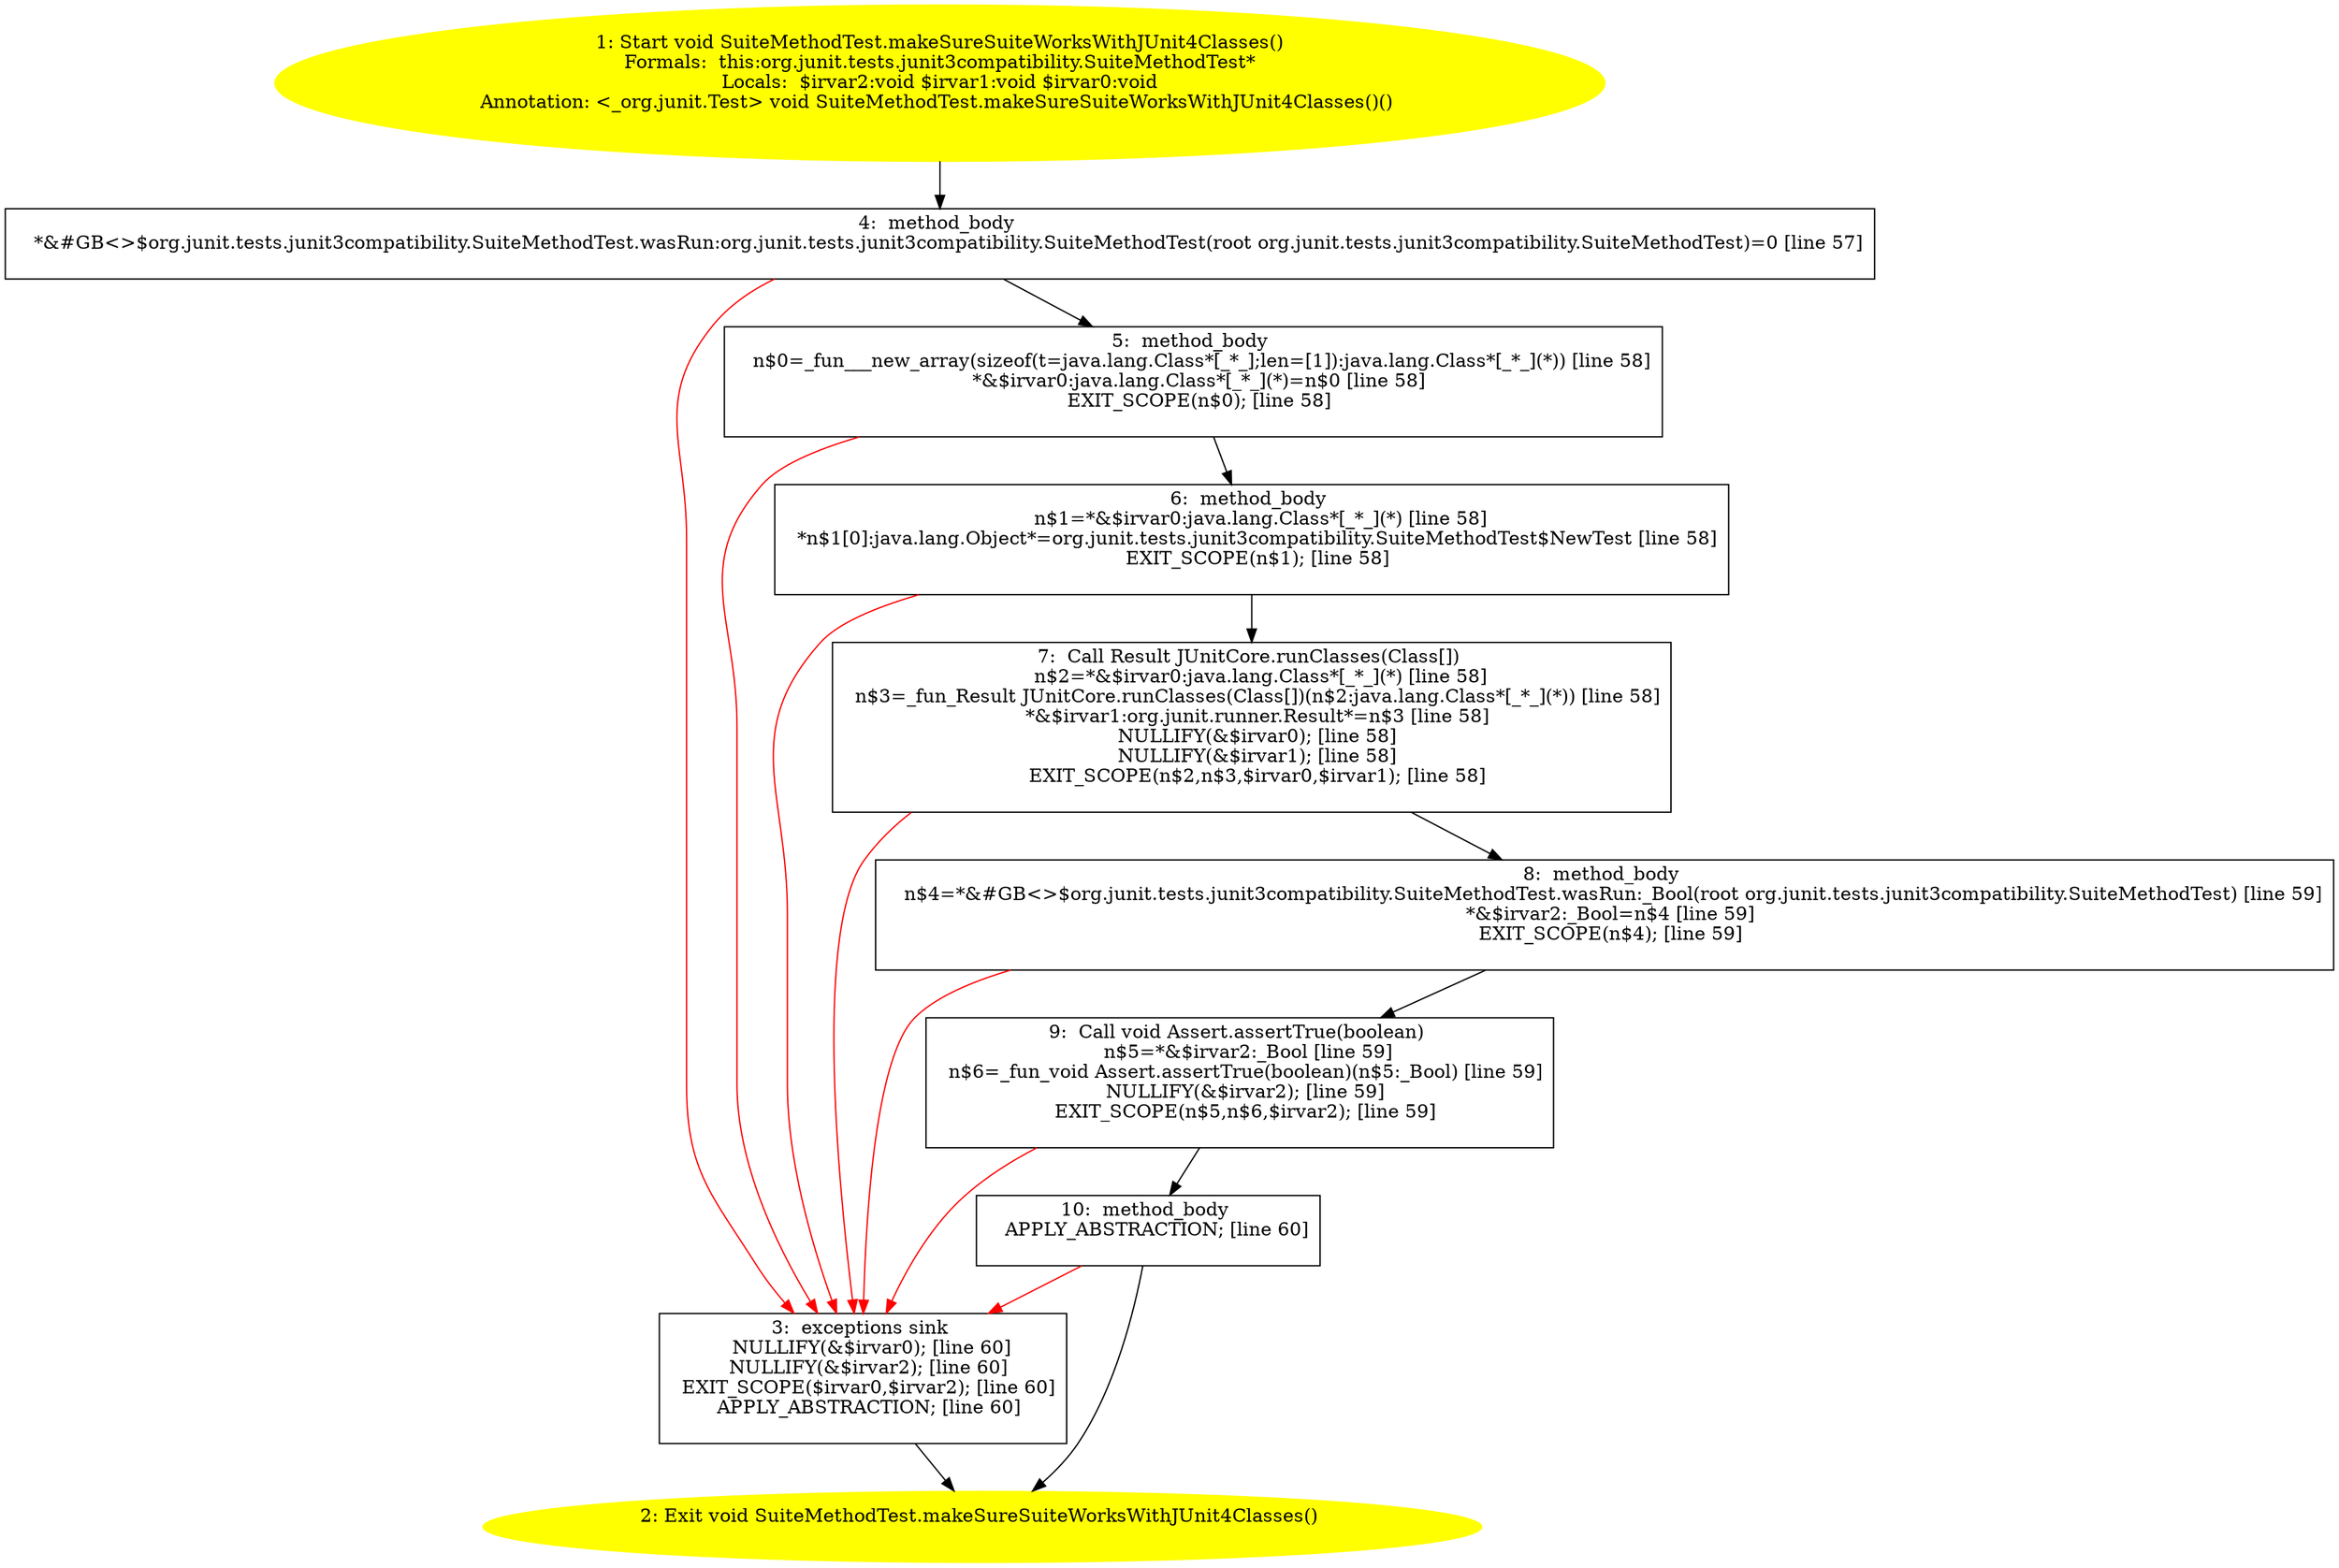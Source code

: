 /* @generated */
digraph cfg {
"org.junit.tests.junit3compatibility.SuiteMethodTest.makeSureSuiteWorksWithJUnit4Classes():void.8491281ee70a0d2dc824d3ef4f207971_1" [label="1: Start void SuiteMethodTest.makeSureSuiteWorksWithJUnit4Classes()\nFormals:  this:org.junit.tests.junit3compatibility.SuiteMethodTest*\nLocals:  $irvar2:void $irvar1:void $irvar0:void\nAnnotation: <_org.junit.Test> void SuiteMethodTest.makeSureSuiteWorksWithJUnit4Classes()() \n  " color=yellow style=filled]
	

	 "org.junit.tests.junit3compatibility.SuiteMethodTest.makeSureSuiteWorksWithJUnit4Classes():void.8491281ee70a0d2dc824d3ef4f207971_1" -> "org.junit.tests.junit3compatibility.SuiteMethodTest.makeSureSuiteWorksWithJUnit4Classes():void.8491281ee70a0d2dc824d3ef4f207971_4" ;
"org.junit.tests.junit3compatibility.SuiteMethodTest.makeSureSuiteWorksWithJUnit4Classes():void.8491281ee70a0d2dc824d3ef4f207971_2" [label="2: Exit void SuiteMethodTest.makeSureSuiteWorksWithJUnit4Classes() \n  " color=yellow style=filled]
	

"org.junit.tests.junit3compatibility.SuiteMethodTest.makeSureSuiteWorksWithJUnit4Classes():void.8491281ee70a0d2dc824d3ef4f207971_3" [label="3:  exceptions sink \n   NULLIFY(&$irvar0); [line 60]\n  NULLIFY(&$irvar2); [line 60]\n  EXIT_SCOPE($irvar0,$irvar2); [line 60]\n  APPLY_ABSTRACTION; [line 60]\n " shape="box"]
	

	 "org.junit.tests.junit3compatibility.SuiteMethodTest.makeSureSuiteWorksWithJUnit4Classes():void.8491281ee70a0d2dc824d3ef4f207971_3" -> "org.junit.tests.junit3compatibility.SuiteMethodTest.makeSureSuiteWorksWithJUnit4Classes():void.8491281ee70a0d2dc824d3ef4f207971_2" ;
"org.junit.tests.junit3compatibility.SuiteMethodTest.makeSureSuiteWorksWithJUnit4Classes():void.8491281ee70a0d2dc824d3ef4f207971_4" [label="4:  method_body \n   *&#GB<>$org.junit.tests.junit3compatibility.SuiteMethodTest.wasRun:org.junit.tests.junit3compatibility.SuiteMethodTest(root org.junit.tests.junit3compatibility.SuiteMethodTest)=0 [line 57]\n " shape="box"]
	

	 "org.junit.tests.junit3compatibility.SuiteMethodTest.makeSureSuiteWorksWithJUnit4Classes():void.8491281ee70a0d2dc824d3ef4f207971_4" -> "org.junit.tests.junit3compatibility.SuiteMethodTest.makeSureSuiteWorksWithJUnit4Classes():void.8491281ee70a0d2dc824d3ef4f207971_5" ;
	 "org.junit.tests.junit3compatibility.SuiteMethodTest.makeSureSuiteWorksWithJUnit4Classes():void.8491281ee70a0d2dc824d3ef4f207971_4" -> "org.junit.tests.junit3compatibility.SuiteMethodTest.makeSureSuiteWorksWithJUnit4Classes():void.8491281ee70a0d2dc824d3ef4f207971_3" [color="red" ];
"org.junit.tests.junit3compatibility.SuiteMethodTest.makeSureSuiteWorksWithJUnit4Classes():void.8491281ee70a0d2dc824d3ef4f207971_5" [label="5:  method_body \n   n$0=_fun___new_array(sizeof(t=java.lang.Class*[_*_];len=[1]):java.lang.Class*[_*_](*)) [line 58]\n  *&$irvar0:java.lang.Class*[_*_](*)=n$0 [line 58]\n  EXIT_SCOPE(n$0); [line 58]\n " shape="box"]
	

	 "org.junit.tests.junit3compatibility.SuiteMethodTest.makeSureSuiteWorksWithJUnit4Classes():void.8491281ee70a0d2dc824d3ef4f207971_5" -> "org.junit.tests.junit3compatibility.SuiteMethodTest.makeSureSuiteWorksWithJUnit4Classes():void.8491281ee70a0d2dc824d3ef4f207971_6" ;
	 "org.junit.tests.junit3compatibility.SuiteMethodTest.makeSureSuiteWorksWithJUnit4Classes():void.8491281ee70a0d2dc824d3ef4f207971_5" -> "org.junit.tests.junit3compatibility.SuiteMethodTest.makeSureSuiteWorksWithJUnit4Classes():void.8491281ee70a0d2dc824d3ef4f207971_3" [color="red" ];
"org.junit.tests.junit3compatibility.SuiteMethodTest.makeSureSuiteWorksWithJUnit4Classes():void.8491281ee70a0d2dc824d3ef4f207971_6" [label="6:  method_body \n   n$1=*&$irvar0:java.lang.Class*[_*_](*) [line 58]\n  *n$1[0]:java.lang.Object*=org.junit.tests.junit3compatibility.SuiteMethodTest$NewTest [line 58]\n  EXIT_SCOPE(n$1); [line 58]\n " shape="box"]
	

	 "org.junit.tests.junit3compatibility.SuiteMethodTest.makeSureSuiteWorksWithJUnit4Classes():void.8491281ee70a0d2dc824d3ef4f207971_6" -> "org.junit.tests.junit3compatibility.SuiteMethodTest.makeSureSuiteWorksWithJUnit4Classes():void.8491281ee70a0d2dc824d3ef4f207971_7" ;
	 "org.junit.tests.junit3compatibility.SuiteMethodTest.makeSureSuiteWorksWithJUnit4Classes():void.8491281ee70a0d2dc824d3ef4f207971_6" -> "org.junit.tests.junit3compatibility.SuiteMethodTest.makeSureSuiteWorksWithJUnit4Classes():void.8491281ee70a0d2dc824d3ef4f207971_3" [color="red" ];
"org.junit.tests.junit3compatibility.SuiteMethodTest.makeSureSuiteWorksWithJUnit4Classes():void.8491281ee70a0d2dc824d3ef4f207971_7" [label="7:  Call Result JUnitCore.runClasses(Class[]) \n   n$2=*&$irvar0:java.lang.Class*[_*_](*) [line 58]\n  n$3=_fun_Result JUnitCore.runClasses(Class[])(n$2:java.lang.Class*[_*_](*)) [line 58]\n  *&$irvar1:org.junit.runner.Result*=n$3 [line 58]\n  NULLIFY(&$irvar0); [line 58]\n  NULLIFY(&$irvar1); [line 58]\n  EXIT_SCOPE(n$2,n$3,$irvar0,$irvar1); [line 58]\n " shape="box"]
	

	 "org.junit.tests.junit3compatibility.SuiteMethodTest.makeSureSuiteWorksWithJUnit4Classes():void.8491281ee70a0d2dc824d3ef4f207971_7" -> "org.junit.tests.junit3compatibility.SuiteMethodTest.makeSureSuiteWorksWithJUnit4Classes():void.8491281ee70a0d2dc824d3ef4f207971_8" ;
	 "org.junit.tests.junit3compatibility.SuiteMethodTest.makeSureSuiteWorksWithJUnit4Classes():void.8491281ee70a0d2dc824d3ef4f207971_7" -> "org.junit.tests.junit3compatibility.SuiteMethodTest.makeSureSuiteWorksWithJUnit4Classes():void.8491281ee70a0d2dc824d3ef4f207971_3" [color="red" ];
"org.junit.tests.junit3compatibility.SuiteMethodTest.makeSureSuiteWorksWithJUnit4Classes():void.8491281ee70a0d2dc824d3ef4f207971_8" [label="8:  method_body \n   n$4=*&#GB<>$org.junit.tests.junit3compatibility.SuiteMethodTest.wasRun:_Bool(root org.junit.tests.junit3compatibility.SuiteMethodTest) [line 59]\n  *&$irvar2:_Bool=n$4 [line 59]\n  EXIT_SCOPE(n$4); [line 59]\n " shape="box"]
	

	 "org.junit.tests.junit3compatibility.SuiteMethodTest.makeSureSuiteWorksWithJUnit4Classes():void.8491281ee70a0d2dc824d3ef4f207971_8" -> "org.junit.tests.junit3compatibility.SuiteMethodTest.makeSureSuiteWorksWithJUnit4Classes():void.8491281ee70a0d2dc824d3ef4f207971_9" ;
	 "org.junit.tests.junit3compatibility.SuiteMethodTest.makeSureSuiteWorksWithJUnit4Classes():void.8491281ee70a0d2dc824d3ef4f207971_8" -> "org.junit.tests.junit3compatibility.SuiteMethodTest.makeSureSuiteWorksWithJUnit4Classes():void.8491281ee70a0d2dc824d3ef4f207971_3" [color="red" ];
"org.junit.tests.junit3compatibility.SuiteMethodTest.makeSureSuiteWorksWithJUnit4Classes():void.8491281ee70a0d2dc824d3ef4f207971_9" [label="9:  Call void Assert.assertTrue(boolean) \n   n$5=*&$irvar2:_Bool [line 59]\n  n$6=_fun_void Assert.assertTrue(boolean)(n$5:_Bool) [line 59]\n  NULLIFY(&$irvar2); [line 59]\n  EXIT_SCOPE(n$5,n$6,$irvar2); [line 59]\n " shape="box"]
	

	 "org.junit.tests.junit3compatibility.SuiteMethodTest.makeSureSuiteWorksWithJUnit4Classes():void.8491281ee70a0d2dc824d3ef4f207971_9" -> "org.junit.tests.junit3compatibility.SuiteMethodTest.makeSureSuiteWorksWithJUnit4Classes():void.8491281ee70a0d2dc824d3ef4f207971_10" ;
	 "org.junit.tests.junit3compatibility.SuiteMethodTest.makeSureSuiteWorksWithJUnit4Classes():void.8491281ee70a0d2dc824d3ef4f207971_9" -> "org.junit.tests.junit3compatibility.SuiteMethodTest.makeSureSuiteWorksWithJUnit4Classes():void.8491281ee70a0d2dc824d3ef4f207971_3" [color="red" ];
"org.junit.tests.junit3compatibility.SuiteMethodTest.makeSureSuiteWorksWithJUnit4Classes():void.8491281ee70a0d2dc824d3ef4f207971_10" [label="10:  method_body \n   APPLY_ABSTRACTION; [line 60]\n " shape="box"]
	

	 "org.junit.tests.junit3compatibility.SuiteMethodTest.makeSureSuiteWorksWithJUnit4Classes():void.8491281ee70a0d2dc824d3ef4f207971_10" -> "org.junit.tests.junit3compatibility.SuiteMethodTest.makeSureSuiteWorksWithJUnit4Classes():void.8491281ee70a0d2dc824d3ef4f207971_2" ;
	 "org.junit.tests.junit3compatibility.SuiteMethodTest.makeSureSuiteWorksWithJUnit4Classes():void.8491281ee70a0d2dc824d3ef4f207971_10" -> "org.junit.tests.junit3compatibility.SuiteMethodTest.makeSureSuiteWorksWithJUnit4Classes():void.8491281ee70a0d2dc824d3ef4f207971_3" [color="red" ];
}
